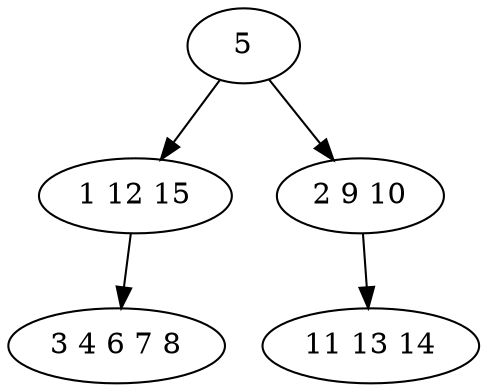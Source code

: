 digraph true_tree {
	"0" -> "1"
	"0" -> "2"
	"1" -> "3"
	"2" -> "4"
	"0" [label="5"];
	"1" [label="1 12 15"];
	"2" [label="2 9 10"];
	"3" [label="3 4 6 7 8"];
	"4" [label="11 13 14"];
}
